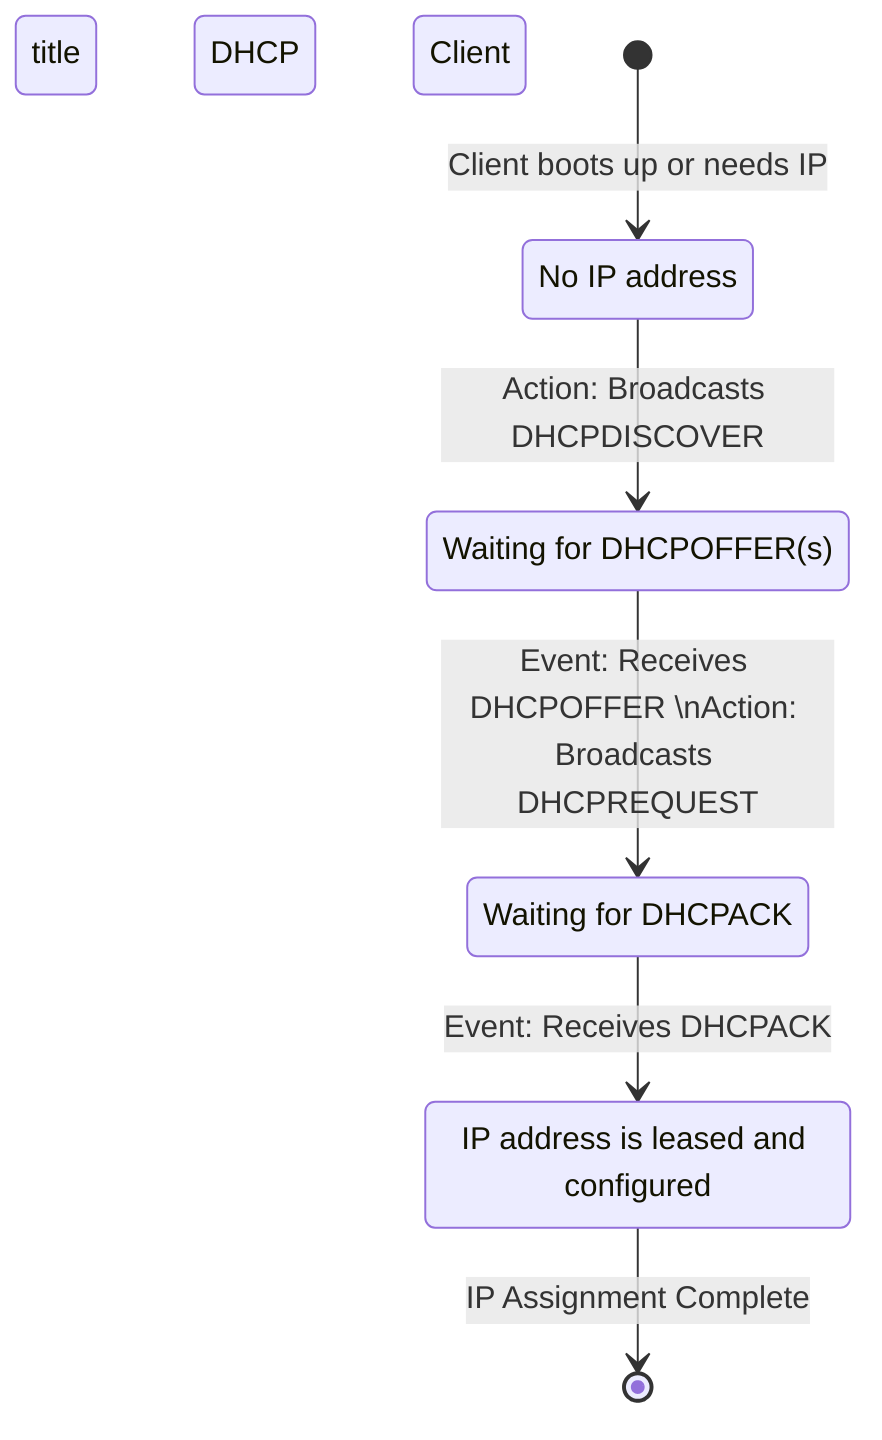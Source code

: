 stateDiagram-v2
    title DHCP Client State Diagram (IP Assignment)

    [*] --> INIT : Client boots up or needs IP

    INIT : No IP address
    INIT --> SELECTING : Action: Broadcasts DHCPDISCOVER

    SELECTING : Waiting for DHCPOFFER(s)
    SELECTING --> REQUESTING : Event: Receives DHCPOFFER \nAction: Broadcasts DHCPREQUEST

    REQUESTING : Waiting for DHCPACK
    REQUESTING --> BOUND : Event: Receives DHCPACK

    BOUND : IP address is leased and configured
    BOUND --> [*] : IP Assignment Complete